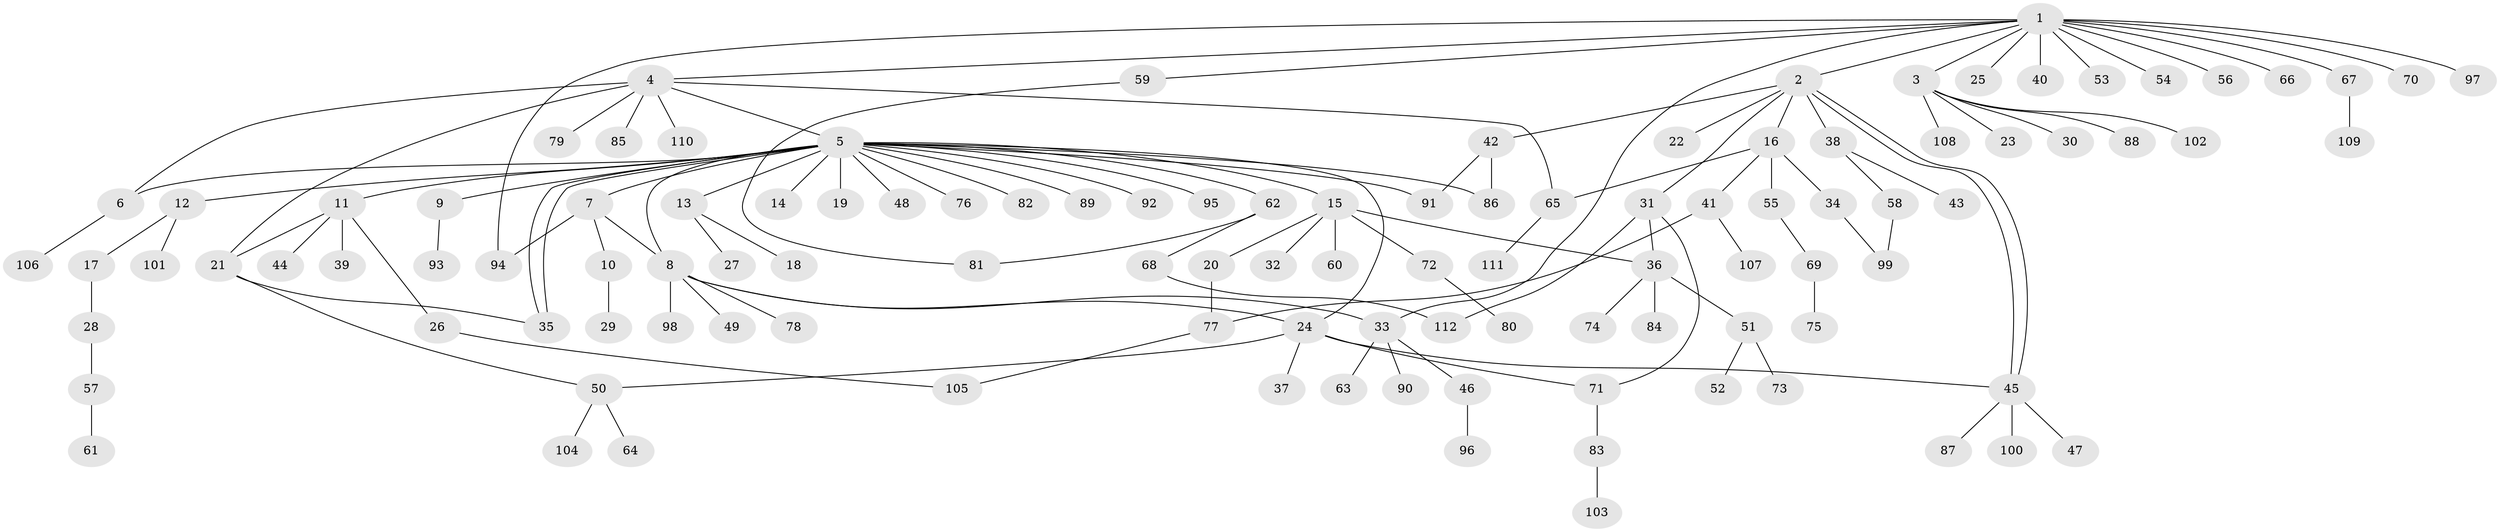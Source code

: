 // coarse degree distribution, {15: 0.012048192771084338, 6: 0.03614457831325301, 5: 0.060240963855421686, 7: 0.012048192771084338, 24: 0.012048192771084338, 2: 0.18072289156626506, 1: 0.5783132530120482, 3: 0.07228915662650602, 9: 0.012048192771084338, 4: 0.024096385542168676}
// Generated by graph-tools (version 1.1) at 2025/51/02/27/25 19:51:54]
// undirected, 112 vertices, 132 edges
graph export_dot {
graph [start="1"]
  node [color=gray90,style=filled];
  1;
  2;
  3;
  4;
  5;
  6;
  7;
  8;
  9;
  10;
  11;
  12;
  13;
  14;
  15;
  16;
  17;
  18;
  19;
  20;
  21;
  22;
  23;
  24;
  25;
  26;
  27;
  28;
  29;
  30;
  31;
  32;
  33;
  34;
  35;
  36;
  37;
  38;
  39;
  40;
  41;
  42;
  43;
  44;
  45;
  46;
  47;
  48;
  49;
  50;
  51;
  52;
  53;
  54;
  55;
  56;
  57;
  58;
  59;
  60;
  61;
  62;
  63;
  64;
  65;
  66;
  67;
  68;
  69;
  70;
  71;
  72;
  73;
  74;
  75;
  76;
  77;
  78;
  79;
  80;
  81;
  82;
  83;
  84;
  85;
  86;
  87;
  88;
  89;
  90;
  91;
  92;
  93;
  94;
  95;
  96;
  97;
  98;
  99;
  100;
  101;
  102;
  103;
  104;
  105;
  106;
  107;
  108;
  109;
  110;
  111;
  112;
  1 -- 2;
  1 -- 3;
  1 -- 4;
  1 -- 25;
  1 -- 33;
  1 -- 40;
  1 -- 53;
  1 -- 54;
  1 -- 56;
  1 -- 59;
  1 -- 66;
  1 -- 67;
  1 -- 70;
  1 -- 94;
  1 -- 97;
  2 -- 16;
  2 -- 22;
  2 -- 31;
  2 -- 38;
  2 -- 42;
  2 -- 45;
  2 -- 45;
  3 -- 23;
  3 -- 30;
  3 -- 88;
  3 -- 102;
  3 -- 108;
  4 -- 5;
  4 -- 6;
  4 -- 21;
  4 -- 65;
  4 -- 79;
  4 -- 85;
  4 -- 110;
  5 -- 6;
  5 -- 7;
  5 -- 8;
  5 -- 9;
  5 -- 11;
  5 -- 12;
  5 -- 13;
  5 -- 14;
  5 -- 15;
  5 -- 19;
  5 -- 24;
  5 -- 35;
  5 -- 35;
  5 -- 48;
  5 -- 62;
  5 -- 76;
  5 -- 82;
  5 -- 86;
  5 -- 89;
  5 -- 91;
  5 -- 92;
  5 -- 95;
  6 -- 106;
  7 -- 8;
  7 -- 10;
  7 -- 94;
  8 -- 24;
  8 -- 33;
  8 -- 49;
  8 -- 78;
  8 -- 98;
  9 -- 93;
  10 -- 29;
  11 -- 21;
  11 -- 26;
  11 -- 39;
  11 -- 44;
  12 -- 17;
  12 -- 101;
  13 -- 18;
  13 -- 27;
  15 -- 20;
  15 -- 32;
  15 -- 36;
  15 -- 60;
  15 -- 72;
  16 -- 34;
  16 -- 41;
  16 -- 55;
  16 -- 65;
  17 -- 28;
  20 -- 77;
  21 -- 35;
  21 -- 50;
  24 -- 37;
  24 -- 45;
  24 -- 50;
  24 -- 71;
  26 -- 105;
  28 -- 57;
  31 -- 36;
  31 -- 71;
  31 -- 112;
  33 -- 46;
  33 -- 63;
  33 -- 90;
  34 -- 99;
  36 -- 51;
  36 -- 74;
  36 -- 84;
  38 -- 43;
  38 -- 58;
  41 -- 77;
  41 -- 107;
  42 -- 86;
  42 -- 91;
  45 -- 47;
  45 -- 87;
  45 -- 100;
  46 -- 96;
  50 -- 64;
  50 -- 104;
  51 -- 52;
  51 -- 73;
  55 -- 69;
  57 -- 61;
  58 -- 99;
  59 -- 81;
  62 -- 68;
  62 -- 81;
  65 -- 111;
  67 -- 109;
  68 -- 112;
  69 -- 75;
  71 -- 83;
  72 -- 80;
  77 -- 105;
  83 -- 103;
}
